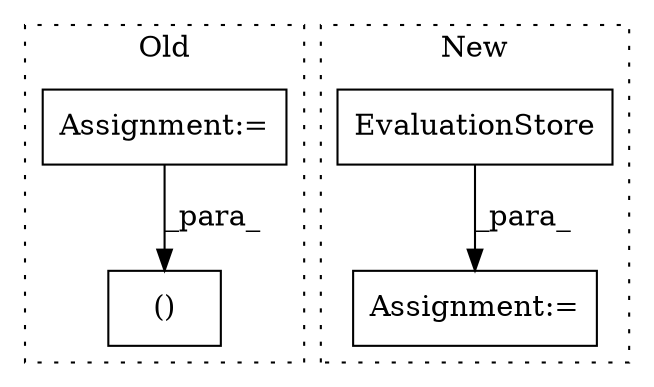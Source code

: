 digraph G {
subgraph cluster0 {
1 [label="()" a="106" s="7514" l="29" shape="box"];
4 [label="Assignment:=" a="7" s="5634" l="11" shape="box"];
label = "Old";
style="dotted";
}
subgraph cluster1 {
2 [label="EvaluationStore" a="32" s="8066" l="17" shape="box"];
3 [label="Assignment:=" a="7" s="8065" l="1" shape="box"];
label = "New";
style="dotted";
}
2 -> 3 [label="_para_"];
4 -> 1 [label="_para_"];
}